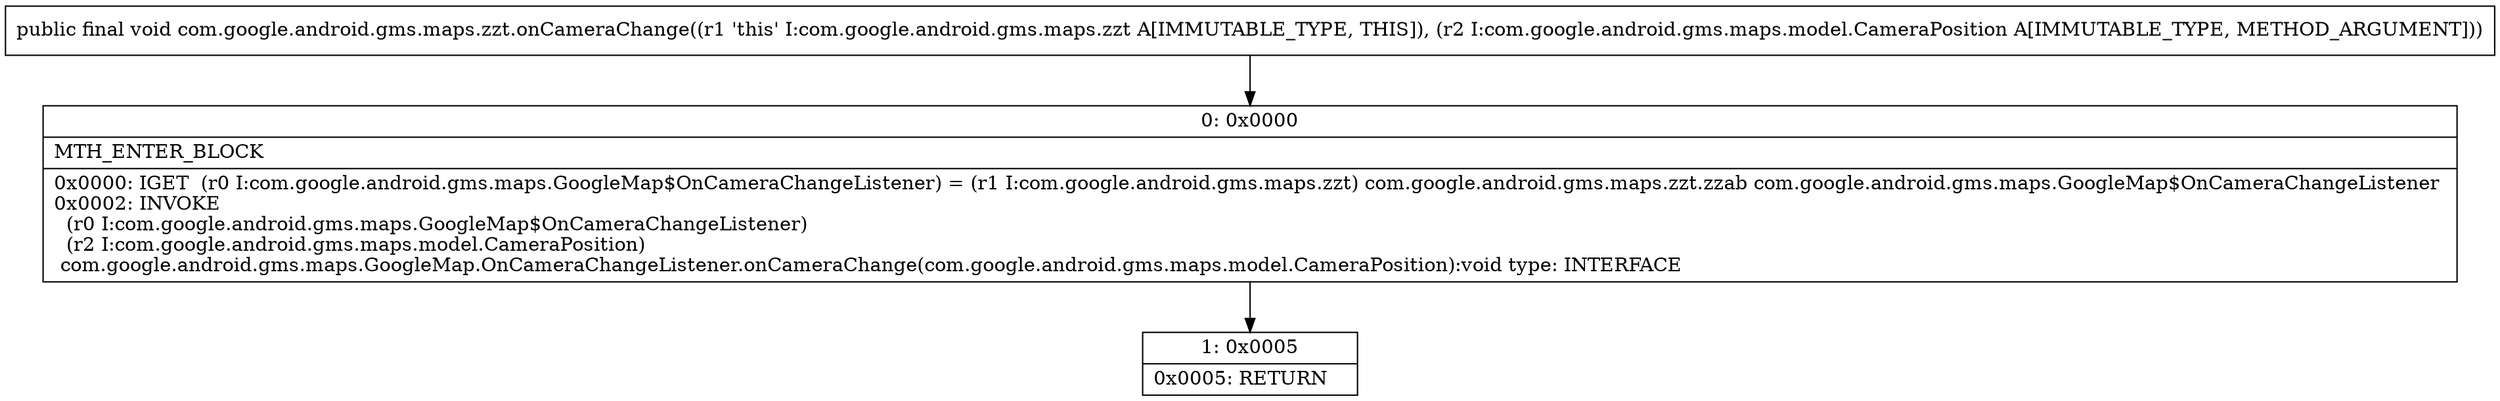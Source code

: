 digraph "CFG forcom.google.android.gms.maps.zzt.onCameraChange(Lcom\/google\/android\/gms\/maps\/model\/CameraPosition;)V" {
Node_0 [shape=record,label="{0\:\ 0x0000|MTH_ENTER_BLOCK\l|0x0000: IGET  (r0 I:com.google.android.gms.maps.GoogleMap$OnCameraChangeListener) = (r1 I:com.google.android.gms.maps.zzt) com.google.android.gms.maps.zzt.zzab com.google.android.gms.maps.GoogleMap$OnCameraChangeListener \l0x0002: INVOKE  \l  (r0 I:com.google.android.gms.maps.GoogleMap$OnCameraChangeListener)\l  (r2 I:com.google.android.gms.maps.model.CameraPosition)\l com.google.android.gms.maps.GoogleMap.OnCameraChangeListener.onCameraChange(com.google.android.gms.maps.model.CameraPosition):void type: INTERFACE \l}"];
Node_1 [shape=record,label="{1\:\ 0x0005|0x0005: RETURN   \l}"];
MethodNode[shape=record,label="{public final void com.google.android.gms.maps.zzt.onCameraChange((r1 'this' I:com.google.android.gms.maps.zzt A[IMMUTABLE_TYPE, THIS]), (r2 I:com.google.android.gms.maps.model.CameraPosition A[IMMUTABLE_TYPE, METHOD_ARGUMENT])) }"];
MethodNode -> Node_0;
Node_0 -> Node_1;
}

